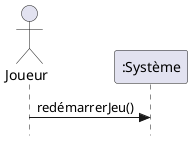 @startuml DSS pour le scénario Redémarrer
skinparam style strictuml
skinparam backgroundcolor transparent
skinparam defaultfontname Verdana
actor Joueur as J
J -> ":Système" : redémarrerJeu()
@enduml